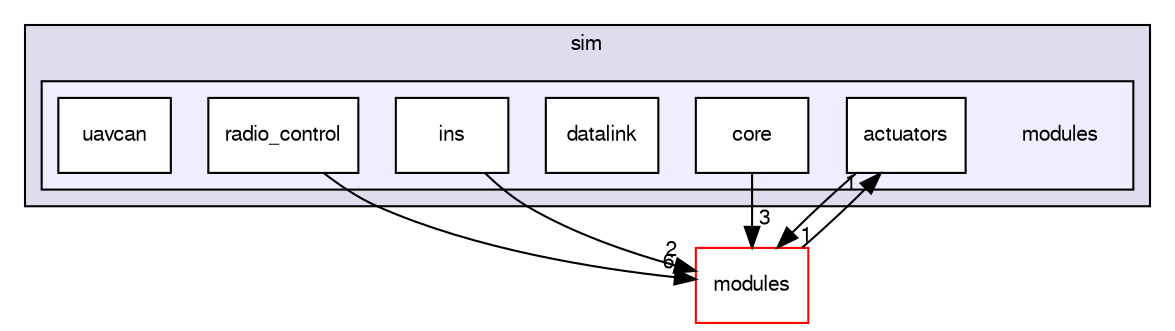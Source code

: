 digraph "sw/airborne/arch/sim/modules" {
  compound=true
  node [ fontsize="10", fontname="FreeSans"];
  edge [ labelfontsize="10", labelfontname="FreeSans"];
  subgraph clusterdir_c87a6d12365ead88e0b90ddbc1b3c9bb {
    graph [ bgcolor="#ddddee", pencolor="black", label="sim" fontname="FreeSans", fontsize="10", URL="dir_c87a6d12365ead88e0b90ddbc1b3c9bb.html"]
  subgraph clusterdir_2b8fc0b1e96b9ae5b3950580235b3cc9 {
    graph [ bgcolor="#eeeeff", pencolor="black", label="" URL="dir_2b8fc0b1e96b9ae5b3950580235b3cc9.html"];
    dir_2b8fc0b1e96b9ae5b3950580235b3cc9 [shape=plaintext label="modules"];
    dir_f6816e8ae29f2265dd315e3616064ade [shape=box label="actuators" color="black" fillcolor="white" style="filled" URL="dir_f6816e8ae29f2265dd315e3616064ade.html"];
    dir_728b6e6938d3ba805b8180649000508b [shape=box label="core" color="black" fillcolor="white" style="filled" URL="dir_728b6e6938d3ba805b8180649000508b.html"];
    dir_c128ffd230fb2560fc87daa019a6b02d [shape=box label="datalink" color="black" fillcolor="white" style="filled" URL="dir_c128ffd230fb2560fc87daa019a6b02d.html"];
    dir_4efd94622433e3c11231b567c9b59a8f [shape=box label="ins" color="black" fillcolor="white" style="filled" URL="dir_4efd94622433e3c11231b567c9b59a8f.html"];
    dir_a94dec59f6aecbdf1fdcbfc9c7458420 [shape=box label="radio_control" color="black" fillcolor="white" style="filled" URL="dir_a94dec59f6aecbdf1fdcbfc9c7458420.html"];
    dir_c703c9b7f098b170fcebfaeefdb19d83 [shape=box label="uavcan" color="black" fillcolor="white" style="filled" URL="dir_c703c9b7f098b170fcebfaeefdb19d83.html"];
  }
  }
  dir_c2abcdd6ccb39c3582929c0e3f5651c2 [shape=box label="modules" fillcolor="white" style="filled" color="red" URL="dir_c2abcdd6ccb39c3582929c0e3f5651c2.html"];
  dir_f6816e8ae29f2265dd315e3616064ade->dir_c2abcdd6ccb39c3582929c0e3f5651c2 [headlabel="1", labeldistance=1.5 headhref="dir_000014_000031.html"];
  dir_728b6e6938d3ba805b8180649000508b->dir_c2abcdd6ccb39c3582929c0e3f5651c2 [headlabel="3", labeldistance=1.5 headhref="dir_000021_000031.html"];
  dir_4efd94622433e3c11231b567c9b59a8f->dir_c2abcdd6ccb39c3582929c0e3f5651c2 [headlabel="2", labeldistance=1.5 headhref="dir_000035_000031.html"];
  dir_a94dec59f6aecbdf1fdcbfc9c7458420->dir_c2abcdd6ccb39c3582929c0e3f5651c2 [headlabel="6", labeldistance=1.5 headhref="dir_000026_000031.html"];
  dir_c2abcdd6ccb39c3582929c0e3f5651c2->dir_f6816e8ae29f2265dd315e3616064ade [headlabel="1", labeldistance=1.5 headhref="dir_000031_000014.html"];
}
